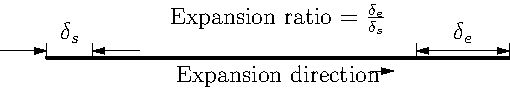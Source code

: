 settings.render = -2;
size(9cm);

pen thin = linewidth(0.4);
currentpen += linewidth(1.2);

draw((0,0)--(1,0));

label("Expansion ratio = $\frac{\delta_e}{\delta_s}$", E/2, 3N);
label("Expansion direction", E/2, S);
draw(shift(S/35)*(0.7E--0.75E), thin, Arrow);

path m = (0,0)--(0,0.03);
draw(m, thin);
draw(shift(0.1E)*m, thin);
draw(shift(0.8E)*m, thin);
draw(shift(E)*m, thin);

transform off = shift(point(m,0.5));
draw(off*(W/10--(0,0)), thin, Arrow);
draw(shift(E/10)*off*(E/10--(0,0)), thin, Arrow);
label("$\delta_s$", off*(E/20), N);

draw(off*(0.8E--E), thin, Arrows);
label("$\delta_e$", off*(0.9E), N);
